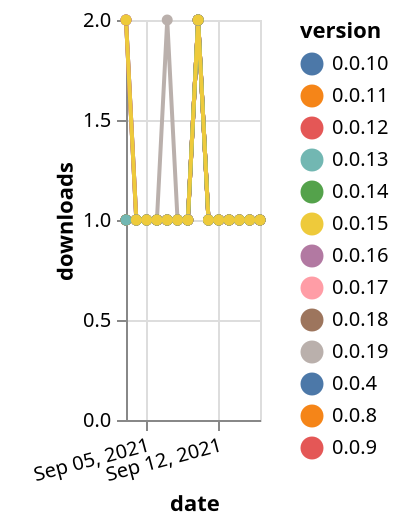 {"$schema": "https://vega.github.io/schema/vega-lite/v5.json", "description": "A simple bar chart with embedded data.", "data": {"values": [{"date": "2021-09-03", "total": 304, "delta": 1, "version": "0.0.19"}, {"date": "2021-09-04", "total": 305, "delta": 1, "version": "0.0.19"}, {"date": "2021-09-05", "total": 306, "delta": 1, "version": "0.0.19"}, {"date": "2021-09-06", "total": 307, "delta": 1, "version": "0.0.19"}, {"date": "2021-09-07", "total": 309, "delta": 2, "version": "0.0.19"}, {"date": "2021-09-08", "total": 310, "delta": 1, "version": "0.0.19"}, {"date": "2021-09-09", "total": 311, "delta": 1, "version": "0.0.19"}, {"date": "2021-09-10", "total": 313, "delta": 2, "version": "0.0.19"}, {"date": "2021-09-11", "total": 314, "delta": 1, "version": "0.0.19"}, {"date": "2021-09-12", "total": 315, "delta": 1, "version": "0.0.19"}, {"date": "2021-09-13", "total": 316, "delta": 1, "version": "0.0.19"}, {"date": "2021-09-14", "total": 317, "delta": 1, "version": "0.0.19"}, {"date": "2021-09-15", "total": 318, "delta": 1, "version": "0.0.19"}, {"date": "2021-09-16", "total": 319, "delta": 1, "version": "0.0.19"}, {"date": "2021-09-03", "total": 136, "delta": 1, "version": "0.0.8"}, {"date": "2021-09-04", "total": 137, "delta": 1, "version": "0.0.8"}, {"date": "2021-09-05", "total": 138, "delta": 1, "version": "0.0.8"}, {"date": "2021-09-06", "total": 139, "delta": 1, "version": "0.0.8"}, {"date": "2021-09-07", "total": 140, "delta": 1, "version": "0.0.8"}, {"date": "2021-09-08", "total": 141, "delta": 1, "version": "0.0.8"}, {"date": "2021-09-09", "total": 142, "delta": 1, "version": "0.0.8"}, {"date": "2021-09-10", "total": 144, "delta": 2, "version": "0.0.8"}, {"date": "2021-09-11", "total": 145, "delta": 1, "version": "0.0.8"}, {"date": "2021-09-12", "total": 146, "delta": 1, "version": "0.0.8"}, {"date": "2021-09-13", "total": 147, "delta": 1, "version": "0.0.8"}, {"date": "2021-09-14", "total": 148, "delta": 1, "version": "0.0.8"}, {"date": "2021-09-15", "total": 149, "delta": 1, "version": "0.0.8"}, {"date": "2021-09-16", "total": 150, "delta": 1, "version": "0.0.8"}, {"date": "2021-09-03", "total": 181, "delta": 2, "version": "0.0.4"}, {"date": "2021-09-04", "total": 182, "delta": 1, "version": "0.0.4"}, {"date": "2021-09-05", "total": 183, "delta": 1, "version": "0.0.4"}, {"date": "2021-09-06", "total": 184, "delta": 1, "version": "0.0.4"}, {"date": "2021-09-07", "total": 185, "delta": 1, "version": "0.0.4"}, {"date": "2021-09-08", "total": 186, "delta": 1, "version": "0.0.4"}, {"date": "2021-09-09", "total": 187, "delta": 1, "version": "0.0.4"}, {"date": "2021-09-10", "total": 189, "delta": 2, "version": "0.0.4"}, {"date": "2021-09-11", "total": 190, "delta": 1, "version": "0.0.4"}, {"date": "2021-09-12", "total": 191, "delta": 1, "version": "0.0.4"}, {"date": "2021-09-13", "total": 192, "delta": 1, "version": "0.0.4"}, {"date": "2021-09-14", "total": 193, "delta": 1, "version": "0.0.4"}, {"date": "2021-09-15", "total": 194, "delta": 1, "version": "0.0.4"}, {"date": "2021-09-16", "total": 195, "delta": 1, "version": "0.0.4"}, {"date": "2021-09-03", "total": 140, "delta": 1, "version": "0.0.11"}, {"date": "2021-09-04", "total": 141, "delta": 1, "version": "0.0.11"}, {"date": "2021-09-05", "total": 142, "delta": 1, "version": "0.0.11"}, {"date": "2021-09-06", "total": 143, "delta": 1, "version": "0.0.11"}, {"date": "2021-09-07", "total": 144, "delta": 1, "version": "0.0.11"}, {"date": "2021-09-08", "total": 145, "delta": 1, "version": "0.0.11"}, {"date": "2021-09-09", "total": 146, "delta": 1, "version": "0.0.11"}, {"date": "2021-09-10", "total": 148, "delta": 2, "version": "0.0.11"}, {"date": "2021-09-11", "total": 149, "delta": 1, "version": "0.0.11"}, {"date": "2021-09-12", "total": 150, "delta": 1, "version": "0.0.11"}, {"date": "2021-09-13", "total": 151, "delta": 1, "version": "0.0.11"}, {"date": "2021-09-14", "total": 152, "delta": 1, "version": "0.0.11"}, {"date": "2021-09-15", "total": 153, "delta": 1, "version": "0.0.11"}, {"date": "2021-09-16", "total": 154, "delta": 1, "version": "0.0.11"}, {"date": "2021-09-03", "total": 128, "delta": 2, "version": "0.0.9"}, {"date": "2021-09-04", "total": 129, "delta": 1, "version": "0.0.9"}, {"date": "2021-09-05", "total": 130, "delta": 1, "version": "0.0.9"}, {"date": "2021-09-06", "total": 131, "delta": 1, "version": "0.0.9"}, {"date": "2021-09-07", "total": 132, "delta": 1, "version": "0.0.9"}, {"date": "2021-09-08", "total": 133, "delta": 1, "version": "0.0.9"}, {"date": "2021-09-09", "total": 134, "delta": 1, "version": "0.0.9"}, {"date": "2021-09-10", "total": 136, "delta": 2, "version": "0.0.9"}, {"date": "2021-09-11", "total": 137, "delta": 1, "version": "0.0.9"}, {"date": "2021-09-12", "total": 138, "delta": 1, "version": "0.0.9"}, {"date": "2021-09-13", "total": 139, "delta": 1, "version": "0.0.9"}, {"date": "2021-09-14", "total": 140, "delta": 1, "version": "0.0.9"}, {"date": "2021-09-15", "total": 141, "delta": 1, "version": "0.0.9"}, {"date": "2021-09-16", "total": 142, "delta": 1, "version": "0.0.9"}, {"date": "2021-09-03", "total": 131, "delta": 1, "version": "0.0.12"}, {"date": "2021-09-04", "total": 132, "delta": 1, "version": "0.0.12"}, {"date": "2021-09-05", "total": 133, "delta": 1, "version": "0.0.12"}, {"date": "2021-09-06", "total": 134, "delta": 1, "version": "0.0.12"}, {"date": "2021-09-07", "total": 135, "delta": 1, "version": "0.0.12"}, {"date": "2021-09-08", "total": 136, "delta": 1, "version": "0.0.12"}, {"date": "2021-09-09", "total": 137, "delta": 1, "version": "0.0.12"}, {"date": "2021-09-10", "total": 139, "delta": 2, "version": "0.0.12"}, {"date": "2021-09-11", "total": 140, "delta": 1, "version": "0.0.12"}, {"date": "2021-09-12", "total": 141, "delta": 1, "version": "0.0.12"}, {"date": "2021-09-13", "total": 142, "delta": 1, "version": "0.0.12"}, {"date": "2021-09-14", "total": 143, "delta": 1, "version": "0.0.12"}, {"date": "2021-09-15", "total": 144, "delta": 1, "version": "0.0.12"}, {"date": "2021-09-16", "total": 145, "delta": 1, "version": "0.0.12"}, {"date": "2021-09-03", "total": 132, "delta": 1, "version": "0.0.10"}, {"date": "2021-09-04", "total": 133, "delta": 1, "version": "0.0.10"}, {"date": "2021-09-05", "total": 134, "delta": 1, "version": "0.0.10"}, {"date": "2021-09-06", "total": 135, "delta": 1, "version": "0.0.10"}, {"date": "2021-09-07", "total": 136, "delta": 1, "version": "0.0.10"}, {"date": "2021-09-08", "total": 137, "delta": 1, "version": "0.0.10"}, {"date": "2021-09-09", "total": 138, "delta": 1, "version": "0.0.10"}, {"date": "2021-09-10", "total": 140, "delta": 2, "version": "0.0.10"}, {"date": "2021-09-11", "total": 141, "delta": 1, "version": "0.0.10"}, {"date": "2021-09-12", "total": 142, "delta": 1, "version": "0.0.10"}, {"date": "2021-09-13", "total": 143, "delta": 1, "version": "0.0.10"}, {"date": "2021-09-14", "total": 144, "delta": 1, "version": "0.0.10"}, {"date": "2021-09-15", "total": 145, "delta": 1, "version": "0.0.10"}, {"date": "2021-09-16", "total": 146, "delta": 1, "version": "0.0.10"}, {"date": "2021-09-03", "total": 133, "delta": 2, "version": "0.0.16"}, {"date": "2021-09-04", "total": 134, "delta": 1, "version": "0.0.16"}, {"date": "2021-09-05", "total": 135, "delta": 1, "version": "0.0.16"}, {"date": "2021-09-06", "total": 136, "delta": 1, "version": "0.0.16"}, {"date": "2021-09-07", "total": 137, "delta": 1, "version": "0.0.16"}, {"date": "2021-09-08", "total": 138, "delta": 1, "version": "0.0.16"}, {"date": "2021-09-09", "total": 139, "delta": 1, "version": "0.0.16"}, {"date": "2021-09-10", "total": 141, "delta": 2, "version": "0.0.16"}, {"date": "2021-09-11", "total": 142, "delta": 1, "version": "0.0.16"}, {"date": "2021-09-12", "total": 143, "delta": 1, "version": "0.0.16"}, {"date": "2021-09-13", "total": 144, "delta": 1, "version": "0.0.16"}, {"date": "2021-09-14", "total": 145, "delta": 1, "version": "0.0.16"}, {"date": "2021-09-15", "total": 146, "delta": 1, "version": "0.0.16"}, {"date": "2021-09-16", "total": 147, "delta": 1, "version": "0.0.16"}, {"date": "2021-09-03", "total": 130, "delta": 1, "version": "0.0.17"}, {"date": "2021-09-04", "total": 131, "delta": 1, "version": "0.0.17"}, {"date": "2021-09-05", "total": 132, "delta": 1, "version": "0.0.17"}, {"date": "2021-09-06", "total": 133, "delta": 1, "version": "0.0.17"}, {"date": "2021-09-07", "total": 134, "delta": 1, "version": "0.0.17"}, {"date": "2021-09-08", "total": 135, "delta": 1, "version": "0.0.17"}, {"date": "2021-09-09", "total": 136, "delta": 1, "version": "0.0.17"}, {"date": "2021-09-10", "total": 138, "delta": 2, "version": "0.0.17"}, {"date": "2021-09-11", "total": 139, "delta": 1, "version": "0.0.17"}, {"date": "2021-09-12", "total": 140, "delta": 1, "version": "0.0.17"}, {"date": "2021-09-13", "total": 141, "delta": 1, "version": "0.0.17"}, {"date": "2021-09-14", "total": 142, "delta": 1, "version": "0.0.17"}, {"date": "2021-09-15", "total": 143, "delta": 1, "version": "0.0.17"}, {"date": "2021-09-16", "total": 144, "delta": 1, "version": "0.0.17"}, {"date": "2021-09-03", "total": 123, "delta": 1, "version": "0.0.18"}, {"date": "2021-09-04", "total": 124, "delta": 1, "version": "0.0.18"}, {"date": "2021-09-05", "total": 125, "delta": 1, "version": "0.0.18"}, {"date": "2021-09-06", "total": 126, "delta": 1, "version": "0.0.18"}, {"date": "2021-09-07", "total": 127, "delta": 1, "version": "0.0.18"}, {"date": "2021-09-08", "total": 128, "delta": 1, "version": "0.0.18"}, {"date": "2021-09-09", "total": 129, "delta": 1, "version": "0.0.18"}, {"date": "2021-09-10", "total": 131, "delta": 2, "version": "0.0.18"}, {"date": "2021-09-11", "total": 132, "delta": 1, "version": "0.0.18"}, {"date": "2021-09-12", "total": 133, "delta": 1, "version": "0.0.18"}, {"date": "2021-09-13", "total": 134, "delta": 1, "version": "0.0.18"}, {"date": "2021-09-14", "total": 135, "delta": 1, "version": "0.0.18"}, {"date": "2021-09-15", "total": 136, "delta": 1, "version": "0.0.18"}, {"date": "2021-09-16", "total": 137, "delta": 1, "version": "0.0.18"}, {"date": "2021-09-03", "total": 123, "delta": 1, "version": "0.0.14"}, {"date": "2021-09-04", "total": 124, "delta": 1, "version": "0.0.14"}, {"date": "2021-09-05", "total": 125, "delta": 1, "version": "0.0.14"}, {"date": "2021-09-06", "total": 126, "delta": 1, "version": "0.0.14"}, {"date": "2021-09-07", "total": 127, "delta": 1, "version": "0.0.14"}, {"date": "2021-09-08", "total": 128, "delta": 1, "version": "0.0.14"}, {"date": "2021-09-09", "total": 129, "delta": 1, "version": "0.0.14"}, {"date": "2021-09-10", "total": 131, "delta": 2, "version": "0.0.14"}, {"date": "2021-09-11", "total": 132, "delta": 1, "version": "0.0.14"}, {"date": "2021-09-12", "total": 133, "delta": 1, "version": "0.0.14"}, {"date": "2021-09-13", "total": 134, "delta": 1, "version": "0.0.14"}, {"date": "2021-09-14", "total": 135, "delta": 1, "version": "0.0.14"}, {"date": "2021-09-15", "total": 136, "delta": 1, "version": "0.0.14"}, {"date": "2021-09-16", "total": 137, "delta": 1, "version": "0.0.14"}, {"date": "2021-09-03", "total": 129, "delta": 1, "version": "0.0.13"}, {"date": "2021-09-04", "total": 130, "delta": 1, "version": "0.0.13"}, {"date": "2021-09-05", "total": 131, "delta": 1, "version": "0.0.13"}, {"date": "2021-09-06", "total": 132, "delta": 1, "version": "0.0.13"}, {"date": "2021-09-07", "total": 133, "delta": 1, "version": "0.0.13"}, {"date": "2021-09-08", "total": 134, "delta": 1, "version": "0.0.13"}, {"date": "2021-09-09", "total": 135, "delta": 1, "version": "0.0.13"}, {"date": "2021-09-10", "total": 137, "delta": 2, "version": "0.0.13"}, {"date": "2021-09-11", "total": 138, "delta": 1, "version": "0.0.13"}, {"date": "2021-09-12", "total": 139, "delta": 1, "version": "0.0.13"}, {"date": "2021-09-13", "total": 140, "delta": 1, "version": "0.0.13"}, {"date": "2021-09-14", "total": 141, "delta": 1, "version": "0.0.13"}, {"date": "2021-09-15", "total": 142, "delta": 1, "version": "0.0.13"}, {"date": "2021-09-16", "total": 143, "delta": 1, "version": "0.0.13"}, {"date": "2021-09-03", "total": 133, "delta": 2, "version": "0.0.15"}, {"date": "2021-09-04", "total": 134, "delta": 1, "version": "0.0.15"}, {"date": "2021-09-05", "total": 135, "delta": 1, "version": "0.0.15"}, {"date": "2021-09-06", "total": 136, "delta": 1, "version": "0.0.15"}, {"date": "2021-09-07", "total": 137, "delta": 1, "version": "0.0.15"}, {"date": "2021-09-08", "total": 138, "delta": 1, "version": "0.0.15"}, {"date": "2021-09-09", "total": 139, "delta": 1, "version": "0.0.15"}, {"date": "2021-09-10", "total": 141, "delta": 2, "version": "0.0.15"}, {"date": "2021-09-11", "total": 142, "delta": 1, "version": "0.0.15"}, {"date": "2021-09-12", "total": 143, "delta": 1, "version": "0.0.15"}, {"date": "2021-09-13", "total": 144, "delta": 1, "version": "0.0.15"}, {"date": "2021-09-14", "total": 145, "delta": 1, "version": "0.0.15"}, {"date": "2021-09-15", "total": 146, "delta": 1, "version": "0.0.15"}, {"date": "2021-09-16", "total": 147, "delta": 1, "version": "0.0.15"}]}, "width": "container", "mark": {"type": "line", "point": {"filled": true}}, "encoding": {"x": {"field": "date", "type": "temporal", "timeUnit": "yearmonthdate", "title": "date", "axis": {"labelAngle": -15}}, "y": {"field": "delta", "type": "quantitative", "title": "downloads"}, "color": {"field": "version", "type": "nominal"}, "tooltip": {"field": "delta"}}}